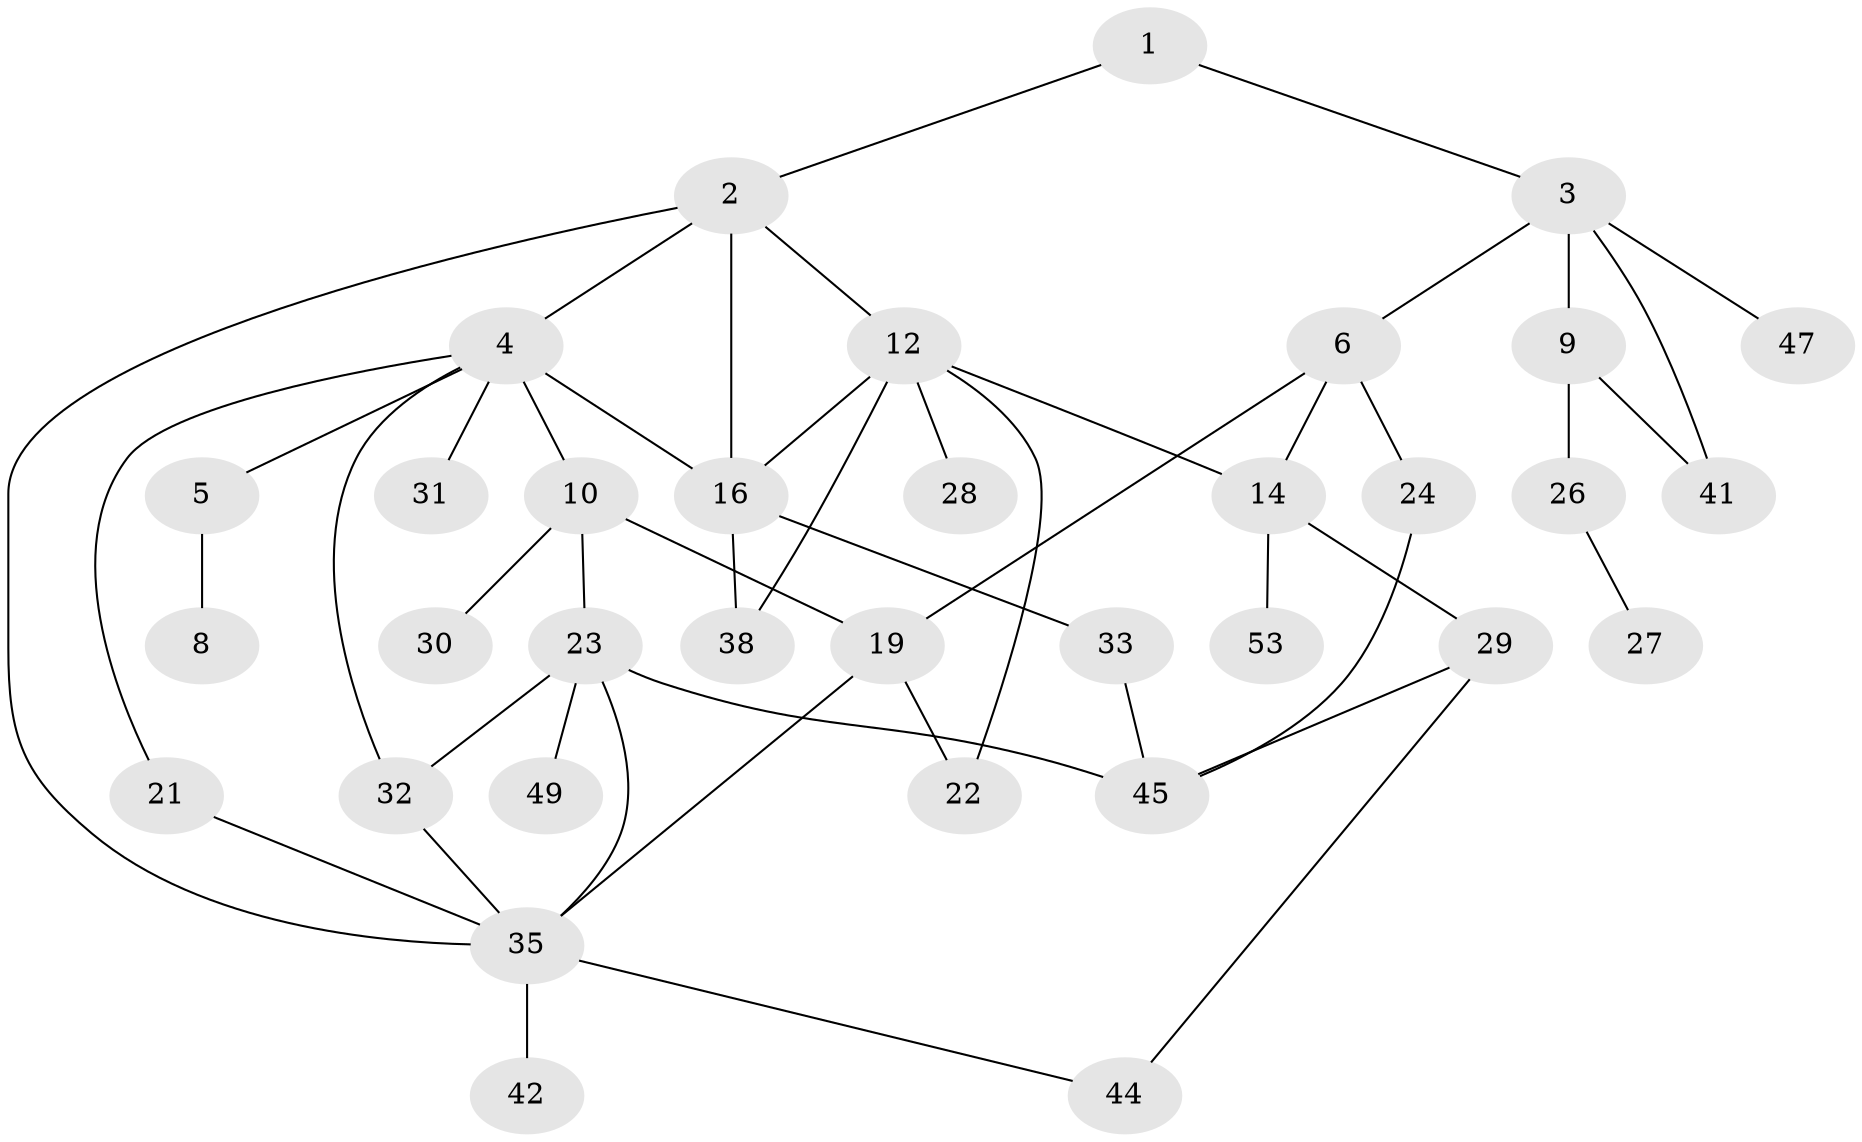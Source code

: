 // Generated by graph-tools (version 1.1) at 2025/23/03/03/25 07:23:33]
// undirected, 34 vertices, 49 edges
graph export_dot {
graph [start="1"]
  node [color=gray90,style=filled];
  1 [super="+17"];
  2;
  3 [super="+7"];
  4 [super="+11"];
  5 [super="+18"];
  6 [super="+36"];
  8;
  9 [super="+52"];
  10 [super="+25"];
  12 [super="+13"];
  14 [super="+15"];
  16 [super="+20"];
  19;
  21;
  22 [super="+50"];
  23 [super="+34"];
  24;
  26 [super="+39"];
  27;
  28 [super="+46"];
  29 [super="+54"];
  30;
  31;
  32 [super="+43"];
  33;
  35 [super="+37"];
  38 [super="+40"];
  41 [super="+48"];
  42;
  44;
  45 [super="+51"];
  47;
  49;
  53;
  1 -- 2;
  1 -- 3;
  2 -- 4;
  2 -- 12;
  2 -- 16;
  2 -- 35;
  3 -- 6;
  3 -- 47;
  3 -- 9;
  3 -- 41;
  4 -- 5;
  4 -- 10;
  4 -- 16 [weight=2];
  4 -- 32;
  4 -- 21;
  4 -- 31;
  5 -- 8;
  6 -- 14;
  6 -- 24;
  6 -- 19;
  9 -- 26;
  9 -- 41;
  10 -- 19;
  10 -- 23;
  10 -- 30;
  12 -- 38;
  12 -- 16;
  12 -- 14;
  12 -- 28;
  12 -- 22;
  14 -- 53;
  14 -- 29;
  16 -- 33;
  16 -- 38;
  19 -- 22;
  19 -- 35;
  21 -- 35;
  23 -- 49;
  23 -- 35;
  23 -- 45;
  23 -- 32;
  24 -- 45;
  26 -- 27;
  29 -- 44;
  29 -- 45;
  32 -- 35;
  33 -- 45;
  35 -- 42;
  35 -- 44;
}
